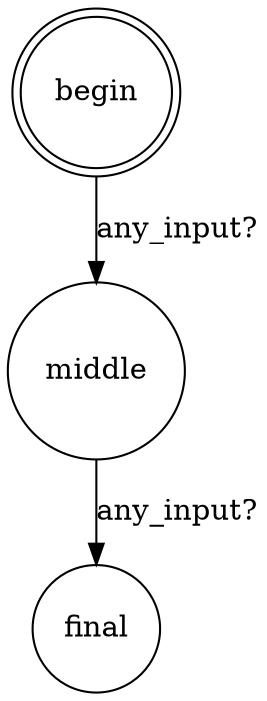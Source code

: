 digraph {
  "middle" [ shape = circle ]; 
  "middle" -> "final" [ label = "any_input?" ];
  "begin" [ shape = doublecircle ]; 
  "begin" -> "middle" [ label = "any_input?" ];
  "final" [ shape = circle ]; 
}
